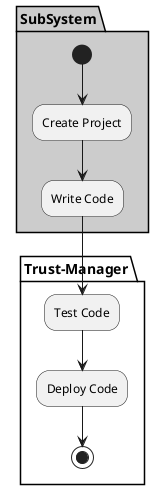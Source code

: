 @startuml

partition "Trust-Manager" {

}

partition SubSystem  #cccccc {
  (*) --> "Create Project"
  --> "Write Code"
}

partition "Trust-Manager" {
  "Write Code" --> "Test Code"
  "Test Code" --> "Deploy Code"
  "Deploy Code" --> (*)
}

@enduml
